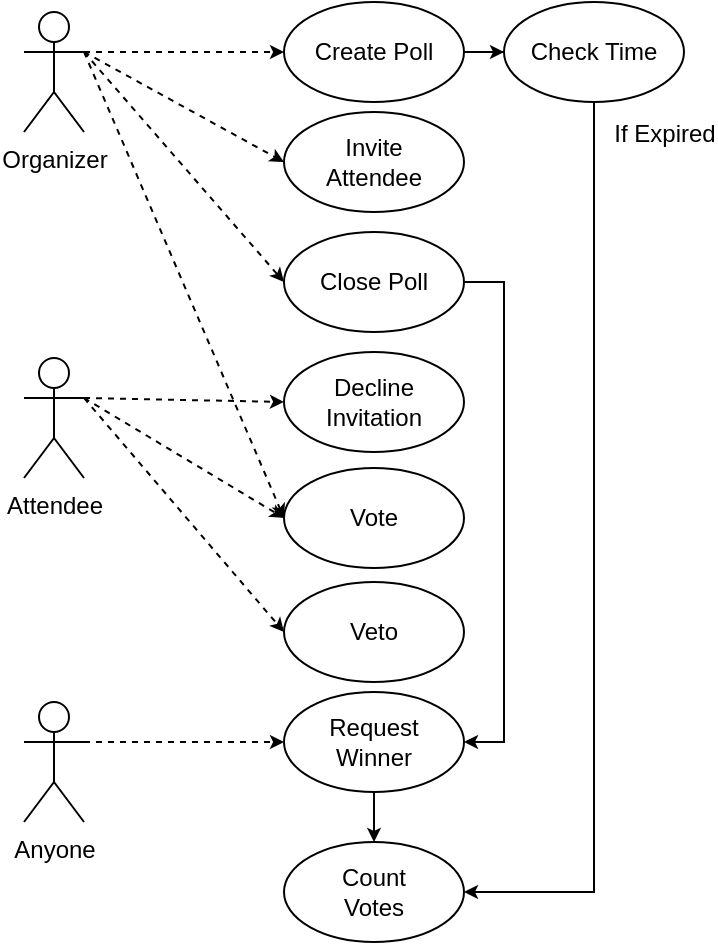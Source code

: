 <mxfile version="12.0.0" type="device" pages="1"><diagram id="vycCCHkE40KHUl4xP1U1" name="Page-1"><mxGraphModel dx="477" dy="302" grid="1" gridSize="10" guides="1" tooltips="1" connect="1" arrows="1" fold="1" page="1" pageScale="1" pageWidth="850" pageHeight="1100" math="0" shadow="0"><root><mxCell id="0"/><mxCell id="1" parent="0"/><mxCell id="qVNHFQ6u8paVSxFtAw5h-6" style="edgeStyle=orthogonalEdgeStyle;rounded=0;orthogonalLoop=1;jettySize=auto;html=1;exitX=1;exitY=0.333;exitDx=0;exitDy=0;exitPerimeter=0;entryX=0;entryY=0.5;entryDx=0;entryDy=0;dashed=1;endSize=4;" edge="1" parent="1" source="qVNHFQ6u8paVSxFtAw5h-1" target="qVNHFQ6u8paVSxFtAw5h-5"><mxGeometry relative="1" as="geometry"/></mxCell><mxCell id="qVNHFQ6u8paVSxFtAw5h-10" style="rounded=0;orthogonalLoop=1;jettySize=auto;html=1;exitX=1;exitY=0.333;exitDx=0;exitDy=0;exitPerimeter=0;entryX=0;entryY=0.5;entryDx=0;entryDy=0;dashed=1;endSize=4;" edge="1" parent="1" source="qVNHFQ6u8paVSxFtAw5h-1" target="qVNHFQ6u8paVSxFtAw5h-8"><mxGeometry relative="1" as="geometry"/></mxCell><mxCell id="qVNHFQ6u8paVSxFtAw5h-20" style="edgeStyle=none;rounded=0;orthogonalLoop=1;jettySize=auto;html=1;exitX=1;exitY=0.333;exitDx=0;exitDy=0;exitPerimeter=0;entryX=0;entryY=0.5;entryDx=0;entryDy=0;dashed=1;endSize=4;" edge="1" parent="1" source="qVNHFQ6u8paVSxFtAw5h-1" target="qVNHFQ6u8paVSxFtAw5h-15"><mxGeometry relative="1" as="geometry"/></mxCell><mxCell id="qVNHFQ6u8paVSxFtAw5h-22" style="edgeStyle=none;rounded=0;orthogonalLoop=1;jettySize=auto;html=1;exitX=1;exitY=0.333;exitDx=0;exitDy=0;exitPerimeter=0;entryX=0;entryY=0.5;entryDx=0;entryDy=0;dashed=1;endArrow=classic;endFill=1;endSize=4;" edge="1" parent="1" source="qVNHFQ6u8paVSxFtAw5h-1" target="qVNHFQ6u8paVSxFtAw5h-21"><mxGeometry relative="1" as="geometry"/></mxCell><mxCell id="qVNHFQ6u8paVSxFtAw5h-1" value="Organizer" style="shape=umlActor;verticalLabelPosition=bottom;labelBackgroundColor=#ffffff;verticalAlign=top;html=1;outlineConnect=0;" vertex="1" parent="1"><mxGeometry x="20" y="20" width="30" height="60" as="geometry"/></mxCell><mxCell id="qVNHFQ6u8paVSxFtAw5h-17" style="edgeStyle=none;rounded=0;orthogonalLoop=1;jettySize=auto;html=1;exitX=1;exitY=0.333;exitDx=0;exitDy=0;exitPerimeter=0;entryX=0;entryY=0.5;entryDx=0;entryDy=0;dashed=1;endSize=4;endArrow=classic;endFill=1;" edge="1" parent="1" source="qVNHFQ6u8paVSxFtAw5h-4" target="qVNHFQ6u8paVSxFtAw5h-12"><mxGeometry relative="1" as="geometry"/></mxCell><mxCell id="qVNHFQ6u8paVSxFtAw5h-18" style="edgeStyle=none;rounded=0;orthogonalLoop=1;jettySize=auto;html=1;exitX=1;exitY=0.333;exitDx=0;exitDy=0;exitPerimeter=0;entryX=0;entryY=0.5;entryDx=0;entryDy=0;dashed=1;endSize=4;endArrow=classic;endFill=1;" edge="1" parent="1" source="qVNHFQ6u8paVSxFtAw5h-4" target="qVNHFQ6u8paVSxFtAw5h-15"><mxGeometry relative="1" as="geometry"/></mxCell><mxCell id="qVNHFQ6u8paVSxFtAw5h-19" style="edgeStyle=none;rounded=0;orthogonalLoop=1;jettySize=auto;html=1;exitX=1;exitY=0.333;exitDx=0;exitDy=0;exitPerimeter=0;entryX=0;entryY=0.5;entryDx=0;entryDy=0;dashed=1;endSize=4;" edge="1" parent="1" source="qVNHFQ6u8paVSxFtAw5h-4" target="qVNHFQ6u8paVSxFtAw5h-16"><mxGeometry relative="1" as="geometry"/></mxCell><mxCell id="qVNHFQ6u8paVSxFtAw5h-4" value="Attendee" style="shape=umlActor;verticalLabelPosition=bottom;labelBackgroundColor=#ffffff;verticalAlign=top;html=1;outlineConnect=0;" vertex="1" parent="1"><mxGeometry x="20" y="193" width="30" height="60" as="geometry"/></mxCell><mxCell id="qVNHFQ6u8paVSxFtAw5h-32" value="" style="edgeStyle=orthogonalEdgeStyle;rounded=0;orthogonalLoop=1;jettySize=auto;html=1;endArrow=classic;endFill=1;endSize=4;" edge="1" parent="1" source="qVNHFQ6u8paVSxFtAw5h-5" target="qVNHFQ6u8paVSxFtAw5h-31"><mxGeometry relative="1" as="geometry"/></mxCell><mxCell id="qVNHFQ6u8paVSxFtAw5h-5" value="Create Poll" style="ellipse;whiteSpace=wrap;html=1;" vertex="1" parent="1"><mxGeometry x="150" y="15" width="90" height="50" as="geometry"/></mxCell><mxCell id="qVNHFQ6u8paVSxFtAw5h-33" style="edgeStyle=orthogonalEdgeStyle;rounded=0;orthogonalLoop=1;jettySize=auto;html=1;exitX=0.5;exitY=1;exitDx=0;exitDy=0;entryX=1;entryY=0.5;entryDx=0;entryDy=0;endArrow=classic;endFill=1;endSize=4;" edge="1" parent="1" source="qVNHFQ6u8paVSxFtAw5h-31" target="qVNHFQ6u8paVSxFtAw5h-27"><mxGeometry relative="1" as="geometry"/></mxCell><mxCell id="qVNHFQ6u8paVSxFtAw5h-34" value="If Expired" style="text;html=1;resizable=0;points=[];align=center;verticalAlign=middle;labelBackgroundColor=#ffffff;spacingTop=0;spacing=2;spacingBottom=0;spacingRight=0;spacingLeft=0;labelBorderColor=none;" vertex="1" connectable="0" parent="qVNHFQ6u8paVSxFtAw5h-33"><mxGeometry x="-0.592" y="-1" relative="1" as="geometry"><mxPoint x="36" y="-78.5" as="offset"/></mxGeometry></mxCell><mxCell id="qVNHFQ6u8paVSxFtAw5h-31" value="Check Time" style="ellipse;whiteSpace=wrap;html=1;" vertex="1" parent="1"><mxGeometry x="260" y="15" width="90" height="50" as="geometry"/></mxCell><mxCell id="qVNHFQ6u8paVSxFtAw5h-8" value="Invite&lt;br&gt;Attendee" style="ellipse;whiteSpace=wrap;html=1;" vertex="1" parent="1"><mxGeometry x="150" y="70" width="90" height="50" as="geometry"/></mxCell><mxCell id="qVNHFQ6u8paVSxFtAw5h-12" value="Decline Invitation" style="ellipse;whiteSpace=wrap;html=1;" vertex="1" parent="1"><mxGeometry x="150" y="190" width="90" height="50" as="geometry"/></mxCell><mxCell id="qVNHFQ6u8paVSxFtAw5h-15" value="Vote" style="ellipse;whiteSpace=wrap;html=1;" vertex="1" parent="1"><mxGeometry x="150" y="248" width="90" height="50" as="geometry"/></mxCell><mxCell id="qVNHFQ6u8paVSxFtAw5h-16" value="Veto" style="ellipse;whiteSpace=wrap;html=1;" vertex="1" parent="1"><mxGeometry x="150" y="305" width="90" height="50" as="geometry"/></mxCell><mxCell id="qVNHFQ6u8paVSxFtAw5h-30" style="edgeStyle=orthogonalEdgeStyle;rounded=0;orthogonalLoop=1;jettySize=auto;html=1;exitX=1;exitY=0.5;exitDx=0;exitDy=0;entryX=1;entryY=0.5;entryDx=0;entryDy=0;endArrow=classic;endFill=1;endSize=4;" edge="1" parent="1" source="qVNHFQ6u8paVSxFtAw5h-21" target="qVNHFQ6u8paVSxFtAw5h-25"><mxGeometry relative="1" as="geometry"/></mxCell><mxCell id="qVNHFQ6u8paVSxFtAw5h-21" value="Close Poll" style="ellipse;whiteSpace=wrap;html=1;" vertex="1" parent="1"><mxGeometry x="150" y="130" width="90" height="50" as="geometry"/></mxCell><mxCell id="qVNHFQ6u8paVSxFtAw5h-29" style="edgeStyle=none;rounded=0;orthogonalLoop=1;jettySize=auto;html=1;exitX=1;exitY=0.333;exitDx=0;exitDy=0;exitPerimeter=0;entryX=0;entryY=0.5;entryDx=0;entryDy=0;endArrow=classic;endFill=1;endSize=4;dashed=1;" edge="1" parent="1" source="qVNHFQ6u8paVSxFtAw5h-23" target="qVNHFQ6u8paVSxFtAw5h-25"><mxGeometry relative="1" as="geometry"/></mxCell><mxCell id="qVNHFQ6u8paVSxFtAw5h-23" value="Anyone" style="shape=umlActor;verticalLabelPosition=bottom;labelBackgroundColor=#ffffff;verticalAlign=top;html=1;outlineConnect=0;" vertex="1" parent="1"><mxGeometry x="20" y="365" width="30" height="60" as="geometry"/></mxCell><mxCell id="qVNHFQ6u8paVSxFtAw5h-28" value="" style="edgeStyle=none;rounded=0;orthogonalLoop=1;jettySize=auto;html=1;endArrow=classic;endFill=1;endSize=4;" edge="1" parent="1" source="qVNHFQ6u8paVSxFtAw5h-25" target="qVNHFQ6u8paVSxFtAw5h-27"><mxGeometry relative="1" as="geometry"/></mxCell><mxCell id="qVNHFQ6u8paVSxFtAw5h-25" value="Request &lt;br&gt;Winner" style="ellipse;whiteSpace=wrap;html=1;" vertex="1" parent="1"><mxGeometry x="150" y="360" width="90" height="50" as="geometry"/></mxCell><mxCell id="qVNHFQ6u8paVSxFtAw5h-27" value="Count&lt;br&gt;Votes" style="ellipse;whiteSpace=wrap;html=1;" vertex="1" parent="1"><mxGeometry x="150" y="435" width="90" height="50" as="geometry"/></mxCell></root></mxGraphModel></diagram></mxfile>